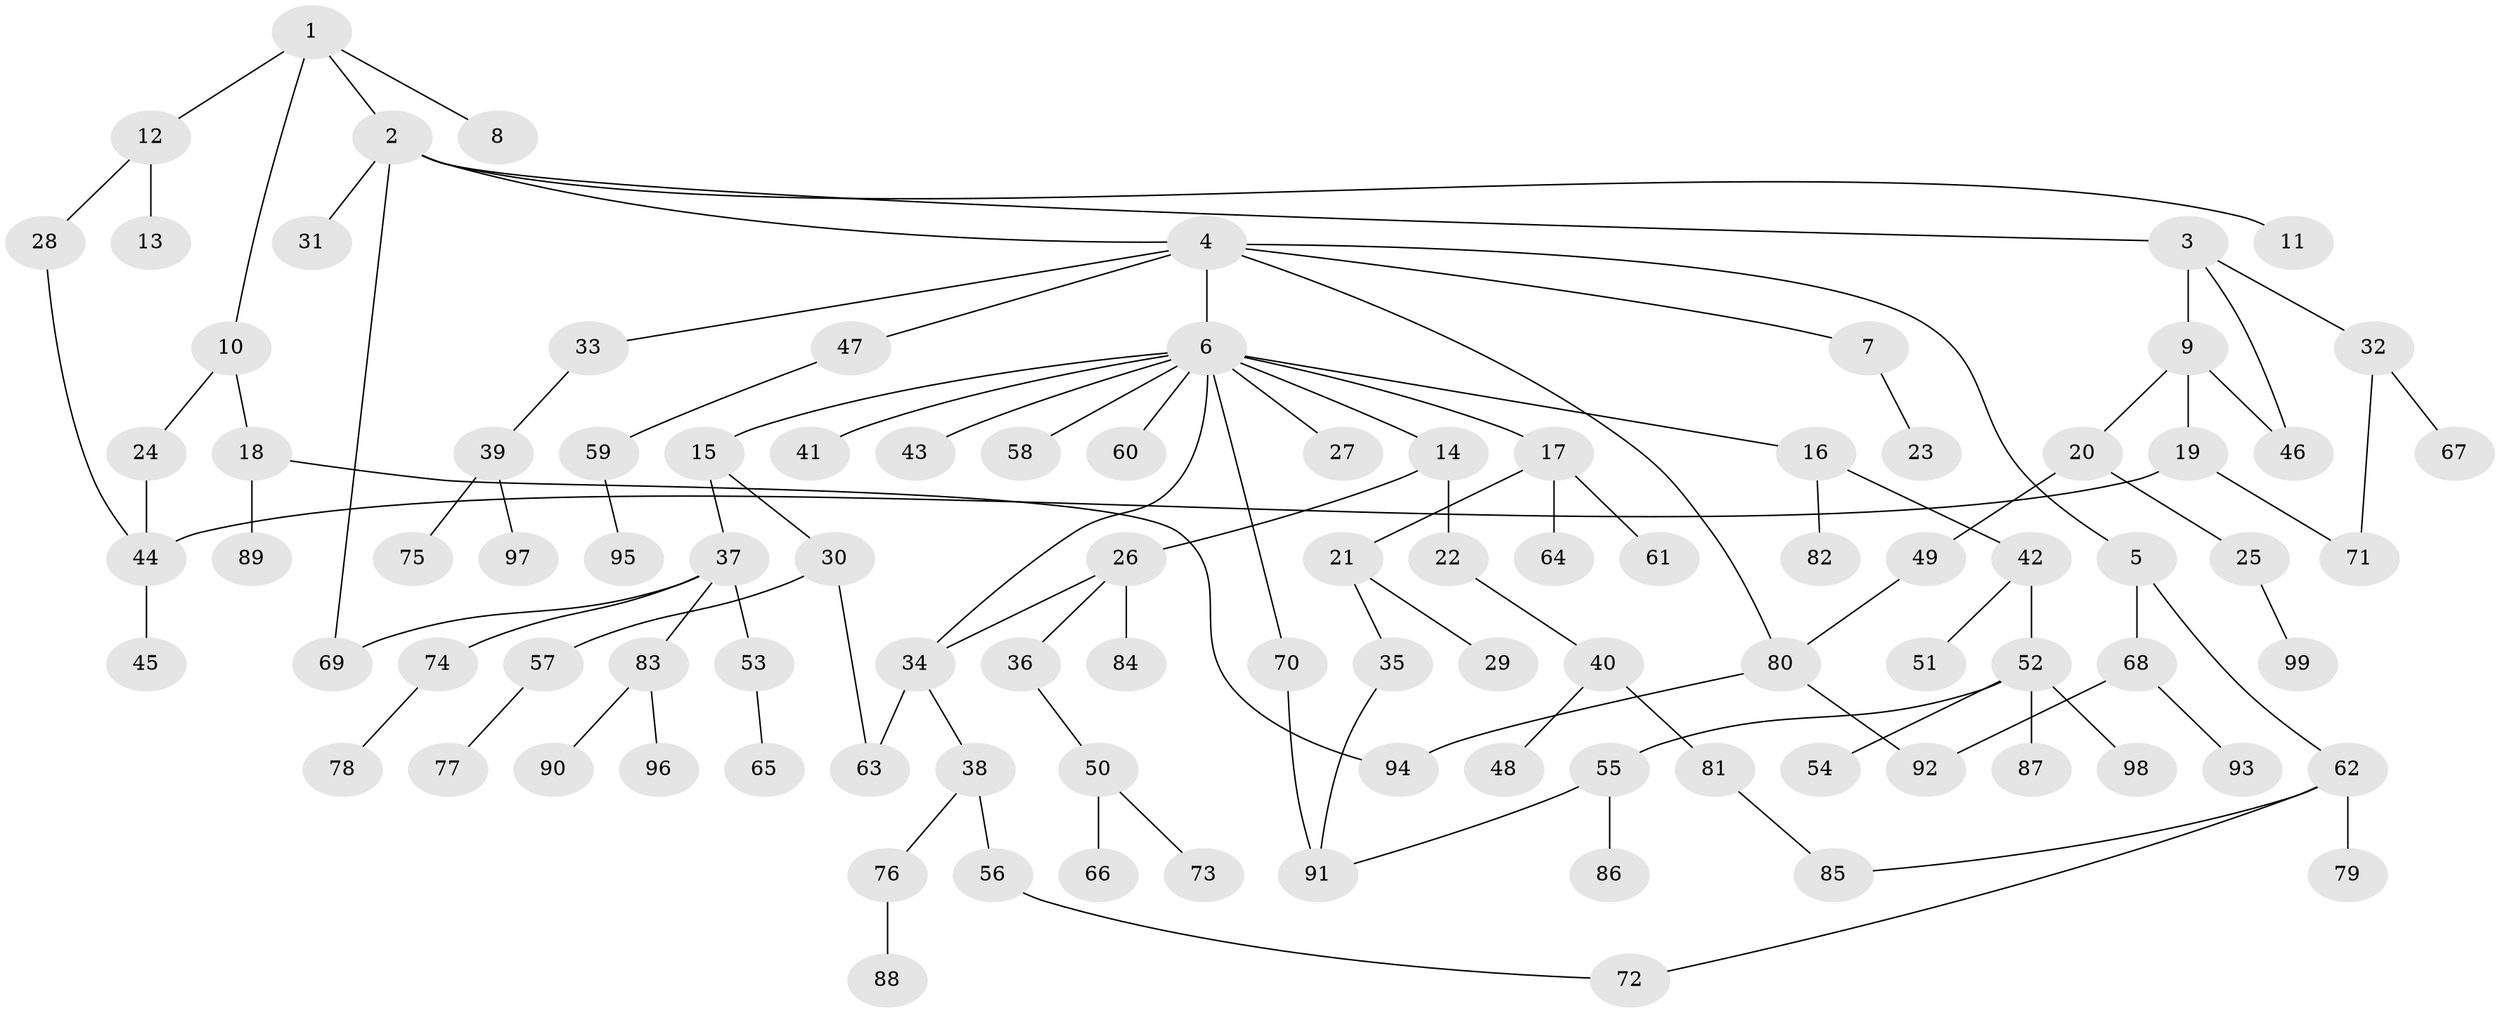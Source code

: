 // Generated by graph-tools (version 1.1) at 2025/13/03/09/25 04:13:30]
// undirected, 99 vertices, 112 edges
graph export_dot {
graph [start="1"]
  node [color=gray90,style=filled];
  1;
  2;
  3;
  4;
  5;
  6;
  7;
  8;
  9;
  10;
  11;
  12;
  13;
  14;
  15;
  16;
  17;
  18;
  19;
  20;
  21;
  22;
  23;
  24;
  25;
  26;
  27;
  28;
  29;
  30;
  31;
  32;
  33;
  34;
  35;
  36;
  37;
  38;
  39;
  40;
  41;
  42;
  43;
  44;
  45;
  46;
  47;
  48;
  49;
  50;
  51;
  52;
  53;
  54;
  55;
  56;
  57;
  58;
  59;
  60;
  61;
  62;
  63;
  64;
  65;
  66;
  67;
  68;
  69;
  70;
  71;
  72;
  73;
  74;
  75;
  76;
  77;
  78;
  79;
  80;
  81;
  82;
  83;
  84;
  85;
  86;
  87;
  88;
  89;
  90;
  91;
  92;
  93;
  94;
  95;
  96;
  97;
  98;
  99;
  1 -- 2;
  1 -- 8;
  1 -- 10;
  1 -- 12;
  2 -- 3;
  2 -- 4;
  2 -- 11;
  2 -- 31;
  2 -- 69;
  3 -- 9;
  3 -- 32;
  3 -- 46;
  4 -- 5;
  4 -- 6;
  4 -- 7;
  4 -- 33;
  4 -- 47;
  4 -- 80;
  5 -- 62;
  5 -- 68;
  6 -- 14;
  6 -- 15;
  6 -- 16;
  6 -- 17;
  6 -- 27;
  6 -- 34;
  6 -- 41;
  6 -- 43;
  6 -- 58;
  6 -- 60;
  6 -- 70;
  7 -- 23;
  9 -- 19;
  9 -- 20;
  9 -- 46;
  10 -- 18;
  10 -- 24;
  12 -- 13;
  12 -- 28;
  14 -- 22;
  14 -- 26;
  15 -- 30;
  15 -- 37;
  16 -- 42;
  16 -- 82;
  17 -- 21;
  17 -- 61;
  17 -- 64;
  18 -- 89;
  18 -- 94;
  19 -- 71;
  19 -- 44;
  20 -- 25;
  20 -- 49;
  21 -- 29;
  21 -- 35;
  22 -- 40;
  24 -- 44;
  25 -- 99;
  26 -- 36;
  26 -- 84;
  26 -- 34;
  28 -- 44;
  30 -- 57;
  30 -- 63;
  32 -- 67;
  32 -- 71;
  33 -- 39;
  34 -- 38;
  34 -- 63;
  35 -- 91;
  36 -- 50;
  37 -- 53;
  37 -- 69;
  37 -- 74;
  37 -- 83;
  38 -- 56;
  38 -- 76;
  39 -- 75;
  39 -- 97;
  40 -- 48;
  40 -- 81;
  42 -- 51;
  42 -- 52;
  44 -- 45;
  47 -- 59;
  49 -- 80;
  50 -- 66;
  50 -- 73;
  52 -- 54;
  52 -- 55;
  52 -- 87;
  52 -- 98;
  53 -- 65;
  55 -- 86;
  55 -- 91;
  56 -- 72;
  57 -- 77;
  59 -- 95;
  62 -- 79;
  62 -- 72;
  62 -- 85;
  68 -- 92;
  68 -- 93;
  70 -- 91;
  74 -- 78;
  76 -- 88;
  80 -- 94;
  80 -- 92;
  81 -- 85;
  83 -- 90;
  83 -- 96;
}
